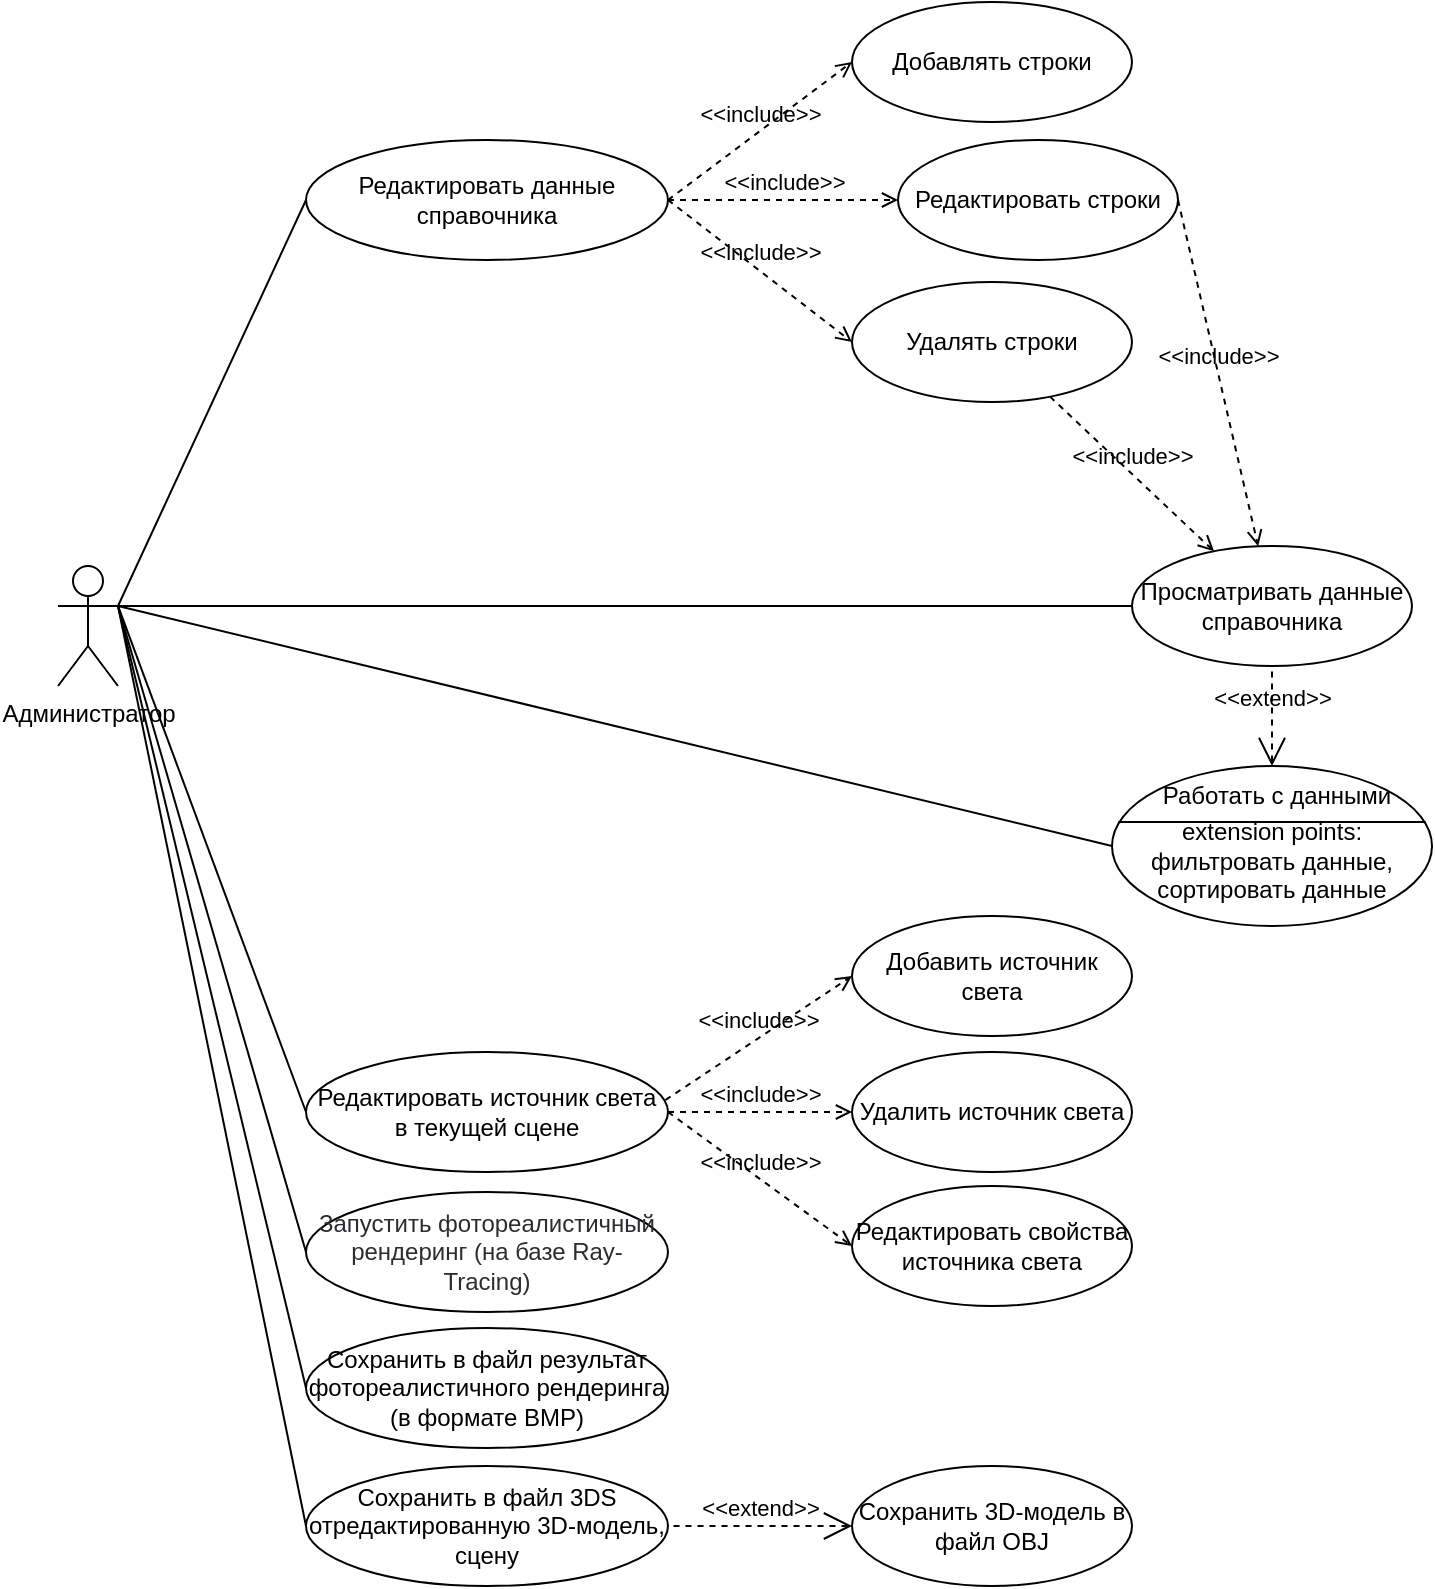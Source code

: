 <mxfile version="14.8.5" type="github" pages="2">
  <diagram id="TTeWuGK_N1w3ZF10THAs" name="Use case">
    <mxGraphModel dx="868" dy="482" grid="1" gridSize="10" guides="1" tooltips="1" connect="1" arrows="1" fold="1" page="1" pageScale="1" pageWidth="827" pageHeight="1169" math="0" shadow="0">
      <root>
        <mxCell id="0" />
        <mxCell id="1" parent="0" />
        <mxCell id="lbsJYyYk9HFuzPzp5g4X-4" style="edgeStyle=none;rounded=0;orthogonalLoop=1;jettySize=auto;html=1;exitX=1;exitY=0.333;exitDx=0;exitDy=0;exitPerimeter=0;entryX=0;entryY=0.5;entryDx=0;entryDy=0;endArrow=none;endFill=0;" parent="1" source="73fXxVTonlHXJbU47xhf-4" target="239sjALaaFQrel0IKYAk-21" edge="1">
          <mxGeometry relative="1" as="geometry" />
        </mxCell>
        <mxCell id="lbsJYyYk9HFuzPzp5g4X-7" style="edgeStyle=none;rounded=0;orthogonalLoop=1;jettySize=auto;html=1;exitX=1;exitY=0.333;exitDx=0;exitDy=0;exitPerimeter=0;endArrow=none;endFill=0;" parent="1" source="73fXxVTonlHXJbU47xhf-4" target="239sjALaaFQrel0IKYAk-14" edge="1">
          <mxGeometry relative="1" as="geometry">
            <mxPoint x="437" y="614" as="targetPoint" />
          </mxGeometry>
        </mxCell>
        <mxCell id="lbsJYyYk9HFuzPzp5g4X-10" style="edgeStyle=none;rounded=0;orthogonalLoop=1;jettySize=auto;html=1;exitX=1;exitY=0.333;exitDx=0;exitDy=0;exitPerimeter=0;entryX=0;entryY=0.5;entryDx=0;entryDy=0;endArrow=none;endFill=0;" parent="1" source="73fXxVTonlHXJbU47xhf-4" target="239sjALaaFQrel0IKYAk-28" edge="1">
          <mxGeometry relative="1" as="geometry" />
        </mxCell>
        <mxCell id="lbsJYyYk9HFuzPzp5g4X-11" style="edgeStyle=none;rounded=0;orthogonalLoop=1;jettySize=auto;html=1;exitX=1;exitY=0.333;exitDx=0;exitDy=0;exitPerimeter=0;entryX=0;entryY=0.5;entryDx=0;entryDy=0;endArrow=none;endFill=0;" parent="1" source="73fXxVTonlHXJbU47xhf-4" target="239sjALaaFQrel0IKYAk-29" edge="1">
          <mxGeometry relative="1" as="geometry" />
        </mxCell>
        <mxCell id="lbsJYyYk9HFuzPzp5g4X-12" style="edgeStyle=none;rounded=0;orthogonalLoop=1;jettySize=auto;html=1;exitX=1;exitY=0.333;exitDx=0;exitDy=0;exitPerimeter=0;entryX=0;entryY=0.5;entryDx=0;entryDy=0;endArrow=none;endFill=0;" parent="1" source="73fXxVTonlHXJbU47xhf-4" target="239sjALaaFQrel0IKYAk-23" edge="1">
          <mxGeometry relative="1" as="geometry" />
        </mxCell>
        <mxCell id="lbsJYyYk9HFuzPzp5g4X-13" style="edgeStyle=none;rounded=0;orthogonalLoop=1;jettySize=auto;html=1;exitX=1;exitY=0.333;exitDx=0;exitDy=0;exitPerimeter=0;entryX=0;entryY=0.5;entryDx=0;entryDy=0;endArrow=none;endFill=0;" parent="1" source="73fXxVTonlHXJbU47xhf-4" target="239sjALaaFQrel0IKYAk-22" edge="1">
          <mxGeometry relative="1" as="geometry" />
        </mxCell>
        <mxCell id="QkYgONmGkyxHSKUiv4nv-4" style="edgeStyle=none;rounded=0;orthogonalLoop=1;jettySize=auto;html=1;" edge="1" parent="1" source="73fXxVTonlHXJbU47xhf-4">
          <mxGeometry relative="1" as="geometry">
            <mxPoint x="80" y="510" as="targetPoint" />
          </mxGeometry>
        </mxCell>
        <mxCell id="QkYgONmGkyxHSKUiv4nv-6" style="edgeStyle=none;rounded=0;orthogonalLoop=1;jettySize=auto;html=1;exitX=1;exitY=0.333;exitDx=0;exitDy=0;exitPerimeter=0;entryX=0;entryY=0.5;entryDx=0;entryDy=0;entryPerimeter=0;endArrow=none;endFill=0;" edge="1" parent="1" source="73fXxVTonlHXJbU47xhf-4" target="F7JAFic4piHahB9865ey-1">
          <mxGeometry relative="1" as="geometry" />
        </mxCell>
        <mxCell id="73fXxVTonlHXJbU47xhf-4" value="Администратор" style="shape=umlActor;verticalLabelPosition=bottom;verticalAlign=top;html=1;" parent="1" vertex="1">
          <mxGeometry x="50" y="490" width="30" height="60" as="geometry" />
        </mxCell>
        <mxCell id="239sjALaaFQrel0IKYAk-14" value="Просматривать данные справочника" style="ellipse;whiteSpace=wrap;html=1;" parent="1" vertex="1">
          <mxGeometry x="587" y="480" width="140" height="60" as="geometry" />
        </mxCell>
        <mxCell id="239sjALaaFQrel0IKYAk-21" value="Редактировать данные справочника" style="ellipse;whiteSpace=wrap;html=1;" parent="1" vertex="1">
          <mxGeometry x="174" y="277" width="181" height="60" as="geometry" />
        </mxCell>
        <mxCell id="239sjALaaFQrel0IKYAk-22" value="Сохранить в файл 3DS отредактированную 3D-модель, сцену" style="ellipse;whiteSpace=wrap;html=1;" parent="1" vertex="1">
          <mxGeometry x="174" y="940" width="181" height="60" as="geometry" />
        </mxCell>
        <mxCell id="239sjALaaFQrel0IKYAk-23" value="Сохранить в файл результат фотореалистичного рендеринга (в формате BMP)" style="ellipse;whiteSpace=wrap;html=1;" parent="1" vertex="1">
          <mxGeometry x="174" y="871" width="181" height="60" as="geometry" />
        </mxCell>
        <mxCell id="239sjALaaFQrel0IKYAk-28" value="Редактировать источник света в текущей сцене" style="ellipse;whiteSpace=wrap;html=1;" parent="1" vertex="1">
          <mxGeometry x="174" y="733" width="181" height="60" as="geometry" />
        </mxCell>
        <mxCell id="239sjALaaFQrel0IKYAk-29" value="&lt;span id=&quot;docs-internal-guid-07935baf-7fff-c7c5-6f66-7052401fd73c&quot;&gt;&lt;span style=&quot;font-family: &amp;#34;arial&amp;#34; ; color: rgb(44 , 45 , 48) ; background-color: transparent ; vertical-align: baseline&quot;&gt;&lt;font style=&quot;font-size: 12px&quot;&gt;Запустить фотореалистичный рендеринг (на базе Ray-Tracing)&lt;/font&gt;&lt;/span&gt;&lt;/span&gt;" style="ellipse;whiteSpace=wrap;html=1;" parent="1" vertex="1">
          <mxGeometry x="174" y="803" width="181" height="60" as="geometry" />
        </mxCell>
        <mxCell id="tiU-eMrbcyaUTcWXrpwR-1" value="Добавить источник света" style="ellipse;whiteSpace=wrap;html=1;" parent="1" vertex="1">
          <mxGeometry x="447" y="665" width="140" height="60" as="geometry" />
        </mxCell>
        <mxCell id="tiU-eMrbcyaUTcWXrpwR-2" value="Удалить источник света" style="ellipse;whiteSpace=wrap;html=1;" parent="1" vertex="1">
          <mxGeometry x="447" y="733" width="140" height="60" as="geometry" />
        </mxCell>
        <mxCell id="tiU-eMrbcyaUTcWXrpwR-3" value="Редактировать свойства источника света" style="ellipse;whiteSpace=wrap;html=1;" parent="1" vertex="1">
          <mxGeometry x="447" y="800" width="140" height="60" as="geometry" />
        </mxCell>
        <mxCell id="tiU-eMrbcyaUTcWXrpwR-4" value="&amp;lt;&amp;lt;include&amp;gt;&amp;gt;" style="edgeStyle=none;html=1;endArrow=open;verticalAlign=bottom;dashed=1;labelBackgroundColor=none;exitX=0.993;exitY=0.4;exitDx=0;exitDy=0;exitPerimeter=0;entryX=0;entryY=0.5;entryDx=0;entryDy=0;" parent="1" source="239sjALaaFQrel0IKYAk-28" target="tiU-eMrbcyaUTcWXrpwR-1" edge="1">
          <mxGeometry width="160" relative="1" as="geometry">
            <mxPoint x="275" y="694.5" as="sourcePoint" />
            <mxPoint x="375" y="695" as="targetPoint" />
          </mxGeometry>
        </mxCell>
        <mxCell id="tiU-eMrbcyaUTcWXrpwR-5" value="&amp;lt;&amp;lt;include&amp;gt;&amp;gt;" style="edgeStyle=none;html=1;endArrow=open;verticalAlign=bottom;dashed=1;labelBackgroundColor=none;exitX=1;exitY=0.5;exitDx=0;exitDy=0;" parent="1" source="239sjALaaFQrel0IKYAk-28" target="tiU-eMrbcyaUTcWXrpwR-2" edge="1">
          <mxGeometry width="160" relative="1" as="geometry">
            <mxPoint x="323.02" y="767" as="sourcePoint" />
            <mxPoint x="385" y="705" as="targetPoint" />
          </mxGeometry>
        </mxCell>
        <mxCell id="tiU-eMrbcyaUTcWXrpwR-6" value="&amp;lt;&amp;lt;include&amp;gt;&amp;gt;" style="edgeStyle=none;html=1;endArrow=open;verticalAlign=bottom;dashed=1;labelBackgroundColor=none;exitX=1;exitY=0.5;exitDx=0;exitDy=0;entryX=0;entryY=0.5;entryDx=0;entryDy=0;" parent="1" source="239sjALaaFQrel0IKYAk-28" target="tiU-eMrbcyaUTcWXrpwR-3" edge="1">
          <mxGeometry width="160" relative="1" as="geometry">
            <mxPoint x="333.02" y="777" as="sourcePoint" />
            <mxPoint x="395" y="715" as="targetPoint" />
          </mxGeometry>
        </mxCell>
        <mxCell id="tiU-eMrbcyaUTcWXrpwR-11" value="Сохранить 3D-модель в файл OBJ" style="ellipse;whiteSpace=wrap;html=1;" parent="1" vertex="1">
          <mxGeometry x="447" y="940" width="140" height="60" as="geometry" />
        </mxCell>
        <mxCell id="tiU-eMrbcyaUTcWXrpwR-13" value="&amp;lt;&amp;lt;extend&amp;gt;&amp;gt;" style="edgeStyle=none;html=1;startArrow=open;endArrow=none;startSize=12;verticalAlign=bottom;dashed=1;labelBackgroundColor=none;entryX=1;entryY=0.5;entryDx=0;entryDy=0;exitX=0;exitY=0.5;exitDx=0;exitDy=0;" parent="1" source="tiU-eMrbcyaUTcWXrpwR-11" target="239sjALaaFQrel0IKYAk-22" edge="1">
          <mxGeometry width="160" relative="1" as="geometry">
            <mxPoint x="686" y="753" as="sourcePoint" />
            <mxPoint x="585" y="724" as="targetPoint" />
          </mxGeometry>
        </mxCell>
        <mxCell id="tiU-eMrbcyaUTcWXrpwR-14" value="Добавлять строки" style="ellipse;whiteSpace=wrap;html=1;" parent="1" vertex="1">
          <mxGeometry x="447" y="208" width="140" height="60" as="geometry" />
        </mxCell>
        <mxCell id="tiU-eMrbcyaUTcWXrpwR-15" value="Редактировать строки" style="ellipse;whiteSpace=wrap;html=1;" parent="1" vertex="1">
          <mxGeometry x="470" y="277" width="140" height="60" as="geometry" />
        </mxCell>
        <mxCell id="tiU-eMrbcyaUTcWXrpwR-16" value="Удалять строки" style="ellipse;whiteSpace=wrap;html=1;" parent="1" vertex="1">
          <mxGeometry x="447" y="348" width="140" height="60" as="geometry" />
        </mxCell>
        <mxCell id="tiU-eMrbcyaUTcWXrpwR-17" value="&amp;lt;&amp;lt;include&amp;gt;&amp;gt;" style="edgeStyle=none;html=1;endArrow=open;verticalAlign=bottom;dashed=1;labelBackgroundColor=none;exitX=1;exitY=0.5;exitDx=0;exitDy=0;entryX=0;entryY=0.5;entryDx=0;entryDy=0;" parent="1" source="239sjALaaFQrel0IKYAk-21" target="tiU-eMrbcyaUTcWXrpwR-14" edge="1">
          <mxGeometry width="160" relative="1" as="geometry">
            <mxPoint x="355.003" y="326" as="sourcePoint" />
            <mxPoint x="395" y="244" as="targetPoint" />
          </mxGeometry>
        </mxCell>
        <mxCell id="tiU-eMrbcyaUTcWXrpwR-18" value="&amp;lt;&amp;lt;include&amp;gt;&amp;gt;" style="edgeStyle=none;html=1;endArrow=open;verticalAlign=bottom;dashed=1;labelBackgroundColor=none;exitX=1;exitY=0.5;exitDx=0;exitDy=0;entryX=0;entryY=0.5;entryDx=0;entryDy=0;" parent="1" source="239sjALaaFQrel0IKYAk-21" target="tiU-eMrbcyaUTcWXrpwR-15" edge="1">
          <mxGeometry width="160" relative="1" as="geometry">
            <mxPoint x="365" y="337" as="sourcePoint" />
            <mxPoint x="457" y="270" as="targetPoint" />
          </mxGeometry>
        </mxCell>
        <mxCell id="tiU-eMrbcyaUTcWXrpwR-19" value="&amp;lt;&amp;lt;include&amp;gt;&amp;gt;" style="edgeStyle=none;html=1;endArrow=open;verticalAlign=bottom;dashed=1;labelBackgroundColor=none;exitX=1;exitY=0.5;exitDx=0;exitDy=0;entryX=0;entryY=0.5;entryDx=0;entryDy=0;" parent="1" source="239sjALaaFQrel0IKYAk-21" target="tiU-eMrbcyaUTcWXrpwR-16" edge="1">
          <mxGeometry width="160" relative="1" as="geometry">
            <mxPoint x="365" y="337" as="sourcePoint" />
            <mxPoint x="457" y="337" as="targetPoint" />
          </mxGeometry>
        </mxCell>
        <mxCell id="RRmE0LWY4npRgeWDQ9EZ-1" value="&amp;lt;&amp;lt;include&amp;gt;&amp;gt;" style="edgeStyle=none;html=1;endArrow=open;verticalAlign=bottom;dashed=1;labelBackgroundColor=none;" edge="1" parent="1" source="tiU-eMrbcyaUTcWXrpwR-16" target="239sjALaaFQrel0IKYAk-14">
          <mxGeometry width="160" relative="1" as="geometry">
            <mxPoint x="530" y="420" as="sourcePoint" />
            <mxPoint x="622" y="459" as="targetPoint" />
          </mxGeometry>
        </mxCell>
        <mxCell id="qiryv4jLSrNzw0m8RsOZ-1" value="&amp;lt;&amp;lt;include&amp;gt;&amp;gt;" style="edgeStyle=none;html=1;endArrow=open;verticalAlign=bottom;dashed=1;labelBackgroundColor=none;exitX=1;exitY=0.5;exitDx=0;exitDy=0;" edge="1" parent="1" source="tiU-eMrbcyaUTcWXrpwR-15" target="239sjALaaFQrel0IKYAk-14">
          <mxGeometry width="160" relative="1" as="geometry">
            <mxPoint x="604.472" y="339.857" as="sourcePoint" />
            <mxPoint x="675.529" y="416.139" as="targetPoint" />
          </mxGeometry>
        </mxCell>
        <mxCell id="F7JAFic4piHahB9865ey-1" value="&lt;br&gt;extension points:&lt;br&gt;фильтровать данные, сортировать данные" style="html=1;shape=mxgraph.sysml.useCaseExtPt;whiteSpace=wrap;align=center;" vertex="1" parent="1">
          <mxGeometry x="577" y="590" width="160" height="80" as="geometry" />
        </mxCell>
        <mxCell id="F7JAFic4piHahB9865ey-2" value="&lt;span style=&quot;font-weight: 400&quot;&gt;Работать с данными&lt;/span&gt;" style="resizable=0;html=1;verticalAlign=middle;align=center;labelBackgroundColor=none;fontStyle=1;" connectable="0" vertex="1" parent="F7JAFic4piHahB9865ey-1">
          <mxGeometry x="80" y="17" as="geometry">
            <mxPoint x="2" y="-2" as="offset" />
          </mxGeometry>
        </mxCell>
        <mxCell id="QkYgONmGkyxHSKUiv4nv-1" value="&amp;lt;&amp;lt;extend&amp;gt;&amp;gt;" style="edgeStyle=none;html=1;startArrow=open;endArrow=none;startSize=12;verticalAlign=bottom;dashed=1;labelBackgroundColor=none;" edge="1" parent="1" source="F7JAFic4piHahB9865ey-1" target="239sjALaaFQrel0IKYAk-14">
          <mxGeometry width="160" relative="1" as="geometry">
            <mxPoint x="517" y="574" as="sourcePoint" />
            <mxPoint x="517" y="475" as="targetPoint" />
          </mxGeometry>
        </mxCell>
      </root>
    </mxGraphModel>
  </diagram>
  <diagram name="Copy of Use case" id="i6x0gJW_XEXiHGh3NwTB">
    <mxGraphModel dx="1108" dy="482" grid="1" gridSize="10" guides="1" tooltips="1" connect="1" arrows="1" fold="1" page="1" pageScale="1" pageWidth="827" pageHeight="1169" math="0" shadow="0">
      <root>
        <mxCell id="nrMYzAP3ZRet3yommiKw-0" />
        <mxCell id="nrMYzAP3ZRet3yommiKw-1" parent="nrMYzAP3ZRet3yommiKw-0" />
        <mxCell id="nrMYzAP3ZRet3yommiKw-2" value="Загрузить полигональную 3D-модель, сцену из файла 3DS" style="ellipse;whiteSpace=wrap;html=1;" vertex="1" parent="nrMYzAP3ZRet3yommiKw-1">
          <mxGeometry x="174" y="108" width="181" height="60" as="geometry" />
        </mxCell>
        <mxCell id="nrMYzAP3ZRet3yommiKw-3" style="edgeStyle=none;rounded=0;orthogonalLoop=1;jettySize=auto;html=1;exitX=1;exitY=0.333;exitDx=0;exitDy=0;exitPerimeter=0;entryX=0;entryY=0.5;entryDx=0;entryDy=0;endArrow=none;endFill=0;" edge="1" parent="nrMYzAP3ZRet3yommiKw-1" source="nrMYzAP3ZRet3yommiKw-10" target="nrMYzAP3ZRet3yommiKw-2">
          <mxGeometry relative="1" as="geometry" />
        </mxCell>
        <mxCell id="nrMYzAP3ZRet3yommiKw-4" style="edgeStyle=none;rounded=0;orthogonalLoop=1;jettySize=auto;html=1;exitX=1;exitY=0.333;exitDx=0;exitDy=0;exitPerimeter=0;entryX=0;entryY=0.5;entryDx=0;entryDy=0;endArrow=none;endFill=0;" edge="1" parent="nrMYzAP3ZRet3yommiKw-1" source="nrMYzAP3ZRet3yommiKw-10" target="nrMYzAP3ZRet3yommiKw-12">
          <mxGeometry relative="1" as="geometry" />
        </mxCell>
        <mxCell id="nrMYzAP3ZRet3yommiKw-5" style="edgeStyle=none;rounded=0;orthogonalLoop=1;jettySize=auto;html=1;exitX=1;exitY=0.333;exitDx=0;exitDy=0;exitPerimeter=0;entryX=0;entryY=0.5;entryDx=0;entryDy=0;endArrow=none;endFill=0;entryPerimeter=0;" edge="1" parent="nrMYzAP3ZRet3yommiKw-1" source="nrMYzAP3ZRet3yommiKw-10" target="nrMYzAP3ZRet3yommiKw-19">
          <mxGeometry relative="1" as="geometry" />
        </mxCell>
        <mxCell id="nrMYzAP3ZRet3yommiKw-6" style="edgeStyle=none;rounded=0;orthogonalLoop=1;jettySize=auto;html=1;exitX=1;exitY=0.333;exitDx=0;exitDy=0;exitPerimeter=0;entryX=0;entryY=0.5;entryDx=0;entryDy=0;endArrow=none;endFill=0;" edge="1" parent="nrMYzAP3ZRet3yommiKw-1" source="nrMYzAP3ZRet3yommiKw-10" target="nrMYzAP3ZRet3yommiKw-15">
          <mxGeometry relative="1" as="geometry" />
        </mxCell>
        <mxCell id="nrMYzAP3ZRet3yommiKw-7" style="edgeStyle=none;rounded=0;orthogonalLoop=1;jettySize=auto;html=1;exitX=1;exitY=0.333;exitDx=0;exitDy=0;exitPerimeter=0;entryX=0;entryY=0.5;entryDx=0;entryDy=0;endArrow=none;endFill=0;" edge="1" parent="nrMYzAP3ZRet3yommiKw-1" source="nrMYzAP3ZRet3yommiKw-10" target="nrMYzAP3ZRet3yommiKw-16">
          <mxGeometry relative="1" as="geometry" />
        </mxCell>
        <mxCell id="nrMYzAP3ZRet3yommiKw-8" style="edgeStyle=none;rounded=0;orthogonalLoop=1;jettySize=auto;html=1;exitX=1;exitY=0.333;exitDx=0;exitDy=0;exitPerimeter=0;entryX=0;entryY=0.5;entryDx=0;entryDy=0;endArrow=none;endFill=0;" edge="1" parent="nrMYzAP3ZRet3yommiKw-1" source="nrMYzAP3ZRet3yommiKw-10" target="nrMYzAP3ZRet3yommiKw-14">
          <mxGeometry relative="1" as="geometry" />
        </mxCell>
        <mxCell id="nrMYzAP3ZRet3yommiKw-9" style="edgeStyle=none;rounded=0;orthogonalLoop=1;jettySize=auto;html=1;exitX=1;exitY=0.333;exitDx=0;exitDy=0;exitPerimeter=0;entryX=0;entryY=0.5;entryDx=0;entryDy=0;endArrow=none;endFill=0;" edge="1" parent="nrMYzAP3ZRet3yommiKw-1" source="nrMYzAP3ZRet3yommiKw-10" target="nrMYzAP3ZRet3yommiKw-13">
          <mxGeometry relative="1" as="geometry" />
        </mxCell>
        <mxCell id="nrMYzAP3ZRet3yommiKw-10" value="Дизайнер" style="shape=umlActor;verticalLabelPosition=bottom;verticalAlign=top;html=1;" vertex="1" parent="nrMYzAP3ZRet3yommiKw-1">
          <mxGeometry x="40" y="594" width="30" height="60" as="geometry" />
        </mxCell>
        <mxCell id="nrMYzAP3ZRet3yommiKw-11" value="Просмотреть 3D модель, сцену" style="ellipse;whiteSpace=wrap;html=1;" vertex="1" parent="nrMYzAP3ZRet3yommiKw-1">
          <mxGeometry x="447" y="415" width="140" height="60" as="geometry" />
        </mxCell>
        <mxCell id="nrMYzAP3ZRet3yommiKw-12" value="Редактировать полигональную сетку 3D-модели" style="ellipse;whiteSpace=wrap;html=1;" vertex="1" parent="nrMYzAP3ZRet3yommiKw-1">
          <mxGeometry x="174" y="309" width="181" height="60" as="geometry" />
        </mxCell>
        <mxCell id="nrMYzAP3ZRet3yommiKw-13" value="Сохранить в файл 3DS отредактированную 3D-модель, сцену" style="ellipse;whiteSpace=wrap;html=1;" vertex="1" parent="nrMYzAP3ZRet3yommiKw-1">
          <mxGeometry x="174" y="940" width="181" height="60" as="geometry" />
        </mxCell>
        <mxCell id="nrMYzAP3ZRet3yommiKw-14" value="Сохранить в файл результат фотореалистичного рендеринга (в формате BMP)" style="ellipse;whiteSpace=wrap;html=1;" vertex="1" parent="nrMYzAP3ZRet3yommiKw-1">
          <mxGeometry x="174" y="871" width="181" height="60" as="geometry" />
        </mxCell>
        <mxCell id="nrMYzAP3ZRet3yommiKw-15" value="Редактировать источник света в текущей сцене" style="ellipse;whiteSpace=wrap;html=1;" vertex="1" parent="nrMYzAP3ZRet3yommiKw-1">
          <mxGeometry x="174" y="733" width="181" height="60" as="geometry" />
        </mxCell>
        <mxCell id="nrMYzAP3ZRet3yommiKw-16" value="&lt;span id=&quot;docs-internal-guid-07935baf-7fff-c7c5-6f66-7052401fd73c&quot;&gt;&lt;span style=&quot;font-family: &amp;#34;arial&amp;#34; ; color: rgb(44 , 45 , 48) ; background-color: transparent ; vertical-align: baseline&quot;&gt;&lt;font style=&quot;font-size: 12px&quot;&gt;Запустить фотореалистичный рендеринг (на базе Ray-Tracing)&lt;/font&gt;&lt;/span&gt;&lt;/span&gt;" style="ellipse;whiteSpace=wrap;html=1;" vertex="1" parent="nrMYzAP3ZRet3yommiKw-1">
          <mxGeometry x="174" y="803" width="181" height="60" as="geometry" />
        </mxCell>
        <mxCell id="nrMYzAP3ZRet3yommiKw-17" value="&amp;lt;&amp;lt;include&amp;gt;&amp;gt;" style="edgeStyle=none;html=1;endArrow=open;verticalAlign=bottom;dashed=1;labelBackgroundColor=none;exitX=1;exitY=0.5;exitDx=0;exitDy=0;entryX=0;entryY=0.5;entryDx=0;entryDy=0;" edge="1" parent="nrMYzAP3ZRet3yommiKw-1" source="nrMYzAP3ZRet3yommiKw-12" target="nrMYzAP3ZRet3yommiKw-11">
          <mxGeometry width="160" relative="1" as="geometry">
            <mxPoint x="345" y="267" as="sourcePoint" />
            <mxPoint x="254" y="435" as="targetPoint" />
          </mxGeometry>
        </mxCell>
        <mxCell id="nrMYzAP3ZRet3yommiKw-18" value="&amp;lt;&amp;lt;extend&amp;gt;&amp;gt;" style="edgeStyle=none;html=1;startArrow=open;endArrow=none;startSize=12;verticalAlign=bottom;dashed=1;labelBackgroundColor=none;entryX=0.5;entryY=1;entryDx=0;entryDy=0;exitX=0.5;exitY=0;exitDx=0;exitDy=0;exitPerimeter=0;" edge="1" parent="nrMYzAP3ZRet3yommiKw-1" source="nrMYzAP3ZRet3yommiKw-19" target="nrMYzAP3ZRet3yommiKw-11">
          <mxGeometry width="160" relative="1" as="geometry">
            <mxPoint x="572" y="307" as="sourcePoint" />
            <mxPoint x="732" y="307" as="targetPoint" />
          </mxGeometry>
        </mxCell>
        <mxCell id="nrMYzAP3ZRet3yommiKw-19" value="&lt;br&gt;extension points:&lt;br&gt;перемещать камеру, вращать камеру" style="html=1;shape=mxgraph.sysml.useCaseExtPt;whiteSpace=wrap;align=center;" vertex="1" parent="nrMYzAP3ZRet3yommiKw-1">
          <mxGeometry x="437" y="574" width="160" height="80" as="geometry" />
        </mxCell>
        <mxCell id="nrMYzAP3ZRet3yommiKw-20" value="&lt;span style=&quot;font-weight: 400&quot;&gt;Работать с камерой&lt;/span&gt;" style="resizable=0;html=1;verticalAlign=middle;align=center;labelBackgroundColor=none;fontStyle=1;" connectable="0" vertex="1" parent="nrMYzAP3ZRet3yommiKw-19">
          <mxGeometry x="80" y="17" as="geometry">
            <mxPoint x="2" y="-2" as="offset" />
          </mxGeometry>
        </mxCell>
        <mxCell id="nrMYzAP3ZRet3yommiKw-21" value="Добавить источник света" style="ellipse;whiteSpace=wrap;html=1;" vertex="1" parent="nrMYzAP3ZRet3yommiKw-1">
          <mxGeometry x="447" y="665" width="140" height="60" as="geometry" />
        </mxCell>
        <mxCell id="nrMYzAP3ZRet3yommiKw-22" value="Удалить источник света" style="ellipse;whiteSpace=wrap;html=1;" vertex="1" parent="nrMYzAP3ZRet3yommiKw-1">
          <mxGeometry x="447" y="733" width="140" height="60" as="geometry" />
        </mxCell>
        <mxCell id="nrMYzAP3ZRet3yommiKw-23" value="Редактировать свойства источника света" style="ellipse;whiteSpace=wrap;html=1;" vertex="1" parent="nrMYzAP3ZRet3yommiKw-1">
          <mxGeometry x="447" y="800" width="140" height="60" as="geometry" />
        </mxCell>
        <mxCell id="nrMYzAP3ZRet3yommiKw-24" value="&amp;lt;&amp;lt;include&amp;gt;&amp;gt;" style="edgeStyle=none;html=1;endArrow=open;verticalAlign=bottom;dashed=1;labelBackgroundColor=none;exitX=0.993;exitY=0.4;exitDx=0;exitDy=0;exitPerimeter=0;entryX=0;entryY=0.5;entryDx=0;entryDy=0;" edge="1" parent="nrMYzAP3ZRet3yommiKw-1" source="nrMYzAP3ZRet3yommiKw-15" target="nrMYzAP3ZRet3yommiKw-21">
          <mxGeometry width="160" relative="1" as="geometry">
            <mxPoint x="275" y="694.5" as="sourcePoint" />
            <mxPoint x="375" y="695" as="targetPoint" />
          </mxGeometry>
        </mxCell>
        <mxCell id="nrMYzAP3ZRet3yommiKw-25" value="&amp;lt;&amp;lt;include&amp;gt;&amp;gt;" style="edgeStyle=none;html=1;endArrow=open;verticalAlign=bottom;dashed=1;labelBackgroundColor=none;exitX=1;exitY=0.5;exitDx=0;exitDy=0;" edge="1" parent="nrMYzAP3ZRet3yommiKw-1" source="nrMYzAP3ZRet3yommiKw-15" target="nrMYzAP3ZRet3yommiKw-22">
          <mxGeometry width="160" relative="1" as="geometry">
            <mxPoint x="323.02" y="767" as="sourcePoint" />
            <mxPoint x="385" y="705" as="targetPoint" />
          </mxGeometry>
        </mxCell>
        <mxCell id="nrMYzAP3ZRet3yommiKw-26" value="&amp;lt;&amp;lt;include&amp;gt;&amp;gt;" style="edgeStyle=none;html=1;endArrow=open;verticalAlign=bottom;dashed=1;labelBackgroundColor=none;exitX=1;exitY=0.5;exitDx=0;exitDy=0;entryX=0;entryY=0.5;entryDx=0;entryDy=0;" edge="1" parent="nrMYzAP3ZRet3yommiKw-1" source="nrMYzAP3ZRet3yommiKw-15" target="nrMYzAP3ZRet3yommiKw-23">
          <mxGeometry width="160" relative="1" as="geometry">
            <mxPoint x="333.02" y="777" as="sourcePoint" />
            <mxPoint x="395" y="715" as="targetPoint" />
          </mxGeometry>
        </mxCell>
        <mxCell id="nrMYzAP3ZRet3yommiKw-27" value="Получить полигональную 3D-модель, сцену по сети" style="ellipse;whiteSpace=wrap;html=1;" vertex="1" parent="nrMYzAP3ZRet3yommiKw-1">
          <mxGeometry x="447" y="75" width="140" height="60" as="geometry" />
        </mxCell>
        <mxCell id="nrMYzAP3ZRet3yommiKw-28" value="&amp;lt;&amp;lt;extend&amp;gt;&amp;gt;" style="edgeStyle=none;html=1;startArrow=open;endArrow=none;startSize=12;verticalAlign=bottom;dashed=1;labelBackgroundColor=none;entryX=1;entryY=0.5;entryDx=0;entryDy=0;exitX=0;exitY=0.5;exitDx=0;exitDy=0;" edge="1" parent="nrMYzAP3ZRet3yommiKw-1" source="nrMYzAP3ZRet3yommiKw-27" target="nrMYzAP3ZRet3yommiKw-2">
          <mxGeometry width="160" relative="1" as="geometry">
            <mxPoint x="349" y="245" as="sourcePoint" />
            <mxPoint x="349" y="185" as="targetPoint" />
          </mxGeometry>
        </mxCell>
        <mxCell id="nrMYzAP3ZRet3yommiKw-29" value="Загрузить 3D-модель из файла OBJ" style="ellipse;whiteSpace=wrap;html=1;" vertex="1" parent="nrMYzAP3ZRet3yommiKw-1">
          <mxGeometry x="447" y="140" width="140" height="60" as="geometry" />
        </mxCell>
        <mxCell id="nrMYzAP3ZRet3yommiKw-30" value="&amp;lt;&amp;lt;extend&amp;gt;&amp;gt;" style="edgeStyle=none;html=1;startArrow=open;endArrow=none;startSize=12;verticalAlign=bottom;dashed=1;labelBackgroundColor=none;entryX=1;entryY=0.5;entryDx=0;entryDy=0;exitX=0;exitY=0.5;exitDx=0;exitDy=0;" edge="1" parent="nrMYzAP3ZRet3yommiKw-1" source="nrMYzAP3ZRet3yommiKw-29" target="nrMYzAP3ZRet3yommiKw-2">
          <mxGeometry width="160" relative="1" as="geometry">
            <mxPoint x="425" y="175" as="sourcePoint" />
            <mxPoint x="324" y="216" as="targetPoint" />
          </mxGeometry>
        </mxCell>
        <mxCell id="nrMYzAP3ZRet3yommiKw-31" value="Сохранить 3D-модель в файл OBJ" style="ellipse;whiteSpace=wrap;html=1;" vertex="1" parent="nrMYzAP3ZRet3yommiKw-1">
          <mxGeometry x="447" y="940" width="140" height="60" as="geometry" />
        </mxCell>
        <mxCell id="nrMYzAP3ZRet3yommiKw-32" value="&amp;lt;&amp;lt;extend&amp;gt;&amp;gt;" style="edgeStyle=none;html=1;startArrow=open;endArrow=none;startSize=12;verticalAlign=bottom;dashed=1;labelBackgroundColor=none;entryX=1;entryY=0.5;entryDx=0;entryDy=0;exitX=0;exitY=0.5;exitDx=0;exitDy=0;" edge="1" parent="nrMYzAP3ZRet3yommiKw-1" source="nrMYzAP3ZRet3yommiKw-31" target="nrMYzAP3ZRet3yommiKw-13">
          <mxGeometry width="160" relative="1" as="geometry">
            <mxPoint x="686" y="753" as="sourcePoint" />
            <mxPoint x="585" y="724" as="targetPoint" />
          </mxGeometry>
        </mxCell>
        <mxCell id="nrMYzAP3ZRet3yommiKw-33" value="Добавить полигоны" style="ellipse;whiteSpace=wrap;html=1;" vertex="1" parent="nrMYzAP3ZRet3yommiKw-1">
          <mxGeometry x="447" y="208" width="140" height="60" as="geometry" />
        </mxCell>
        <mxCell id="nrMYzAP3ZRet3yommiKw-34" value="Удалить полигоны" style="ellipse;whiteSpace=wrap;html=1;" vertex="1" parent="nrMYzAP3ZRet3yommiKw-1">
          <mxGeometry x="447" y="277" width="140" height="60" as="geometry" />
        </mxCell>
        <mxCell id="nrMYzAP3ZRet3yommiKw-35" value="Редактировать полигон" style="ellipse;whiteSpace=wrap;html=1;" vertex="1" parent="nrMYzAP3ZRet3yommiKw-1">
          <mxGeometry x="447" y="348" width="140" height="60" as="geometry" />
        </mxCell>
        <mxCell id="nrMYzAP3ZRet3yommiKw-36" value="&amp;lt;&amp;lt;include&amp;gt;&amp;gt;" style="edgeStyle=none;html=1;endArrow=open;verticalAlign=bottom;dashed=1;labelBackgroundColor=none;exitX=1;exitY=0.5;exitDx=0;exitDy=0;entryX=0;entryY=0.5;entryDx=0;entryDy=0;" edge="1" parent="nrMYzAP3ZRet3yommiKw-1" source="nrMYzAP3ZRet3yommiKw-12" target="nrMYzAP3ZRet3yommiKw-33">
          <mxGeometry width="160" relative="1" as="geometry">
            <mxPoint x="355.003" y="326" as="sourcePoint" />
            <mxPoint x="395" y="244" as="targetPoint" />
          </mxGeometry>
        </mxCell>
        <mxCell id="nrMYzAP3ZRet3yommiKw-37" value="&amp;lt;&amp;lt;include&amp;gt;&amp;gt;" style="edgeStyle=none;html=1;endArrow=open;verticalAlign=bottom;dashed=1;labelBackgroundColor=none;exitX=1;exitY=0.5;exitDx=0;exitDy=0;entryX=0;entryY=0.5;entryDx=0;entryDy=0;" edge="1" parent="nrMYzAP3ZRet3yommiKw-1" source="nrMYzAP3ZRet3yommiKw-12" target="nrMYzAP3ZRet3yommiKw-34">
          <mxGeometry width="160" relative="1" as="geometry">
            <mxPoint x="365" y="337" as="sourcePoint" />
            <mxPoint x="457" y="270" as="targetPoint" />
          </mxGeometry>
        </mxCell>
        <mxCell id="nrMYzAP3ZRet3yommiKw-38" value="&amp;lt;&amp;lt;include&amp;gt;&amp;gt;" style="edgeStyle=none;html=1;endArrow=open;verticalAlign=bottom;dashed=1;labelBackgroundColor=none;exitX=1;exitY=0.5;exitDx=0;exitDy=0;entryX=0;entryY=0.5;entryDx=0;entryDy=0;" edge="1" parent="nrMYzAP3ZRet3yommiKw-1" source="nrMYzAP3ZRet3yommiKw-12" target="nrMYzAP3ZRet3yommiKw-35">
          <mxGeometry width="160" relative="1" as="geometry">
            <mxPoint x="365" y="337" as="sourcePoint" />
            <mxPoint x="457" y="337" as="targetPoint" />
          </mxGeometry>
        </mxCell>
        <mxCell id="nrMYzAP3ZRet3yommiKw-39" value="Создать новые камеры" style="ellipse;whiteSpace=wrap;html=1;" vertex="1" parent="nrMYzAP3ZRet3yommiKw-1">
          <mxGeometry x="660" y="516.5" width="140" height="60" as="geometry" />
        </mxCell>
        <mxCell id="nrMYzAP3ZRet3yommiKw-40" value="Переключиться между камерами" style="ellipse;whiteSpace=wrap;html=1;" vertex="1" parent="nrMYzAP3ZRet3yommiKw-1">
          <mxGeometry x="660" y="583.5" width="140" height="60" as="geometry" />
        </mxCell>
        <mxCell id="nrMYzAP3ZRet3yommiKw-41" value="Удалить камеры" style="ellipse;whiteSpace=wrap;html=1;" vertex="1" parent="nrMYzAP3ZRet3yommiKw-1">
          <mxGeometry x="660" y="650.5" width="140" height="60" as="geometry" />
        </mxCell>
        <mxCell id="nrMYzAP3ZRet3yommiKw-42" value="&amp;lt;&amp;lt;include&amp;gt;&amp;gt;" style="edgeStyle=none;html=1;endArrow=open;verticalAlign=bottom;dashed=1;labelBackgroundColor=none;exitX=1;exitY=0.5;exitDx=0;exitDy=0;exitPerimeter=0;entryX=0;entryY=0.5;entryDx=0;entryDy=0;" edge="1" parent="nrMYzAP3ZRet3yommiKw-1" source="nrMYzAP3ZRet3yommiKw-19" target="nrMYzAP3ZRet3yommiKw-39">
          <mxGeometry width="160" relative="1" as="geometry">
            <mxPoint x="610.003" y="526" as="sourcePoint" />
            <mxPoint x="703.27" y="464" as="targetPoint" />
          </mxGeometry>
        </mxCell>
        <mxCell id="nrMYzAP3ZRet3yommiKw-43" value="&amp;lt;&amp;lt;include&amp;gt;&amp;gt;" style="edgeStyle=none;html=1;endArrow=open;verticalAlign=bottom;dashed=1;labelBackgroundColor=none;exitX=1;exitY=0.5;exitDx=0;exitDy=0;exitPerimeter=0;entryX=0;entryY=0.5;entryDx=0;entryDy=0;" edge="1" parent="nrMYzAP3ZRet3yommiKw-1" source="nrMYzAP3ZRet3yommiKw-19" target="nrMYzAP3ZRet3yommiKw-40">
          <mxGeometry width="160" relative="1" as="geometry">
            <mxPoint x="607" y="624" as="sourcePoint" />
            <mxPoint x="670" y="556.5" as="targetPoint" />
          </mxGeometry>
        </mxCell>
        <mxCell id="nrMYzAP3ZRet3yommiKw-44" value="&amp;lt;&amp;lt;include&amp;gt;&amp;gt;" style="edgeStyle=none;html=1;endArrow=open;verticalAlign=bottom;dashed=1;labelBackgroundColor=none;exitX=1;exitY=0.5;exitDx=0;exitDy=0;exitPerimeter=0;entryX=0;entryY=0.5;entryDx=0;entryDy=0;" edge="1" parent="nrMYzAP3ZRet3yommiKw-1" source="nrMYzAP3ZRet3yommiKw-19" target="nrMYzAP3ZRet3yommiKw-41">
          <mxGeometry width="160" relative="1" as="geometry">
            <mxPoint x="617" y="634" as="sourcePoint" />
            <mxPoint x="680" y="566.5" as="targetPoint" />
          </mxGeometry>
        </mxCell>
        <mxCell id="nrMYzAP3ZRet3yommiKw-45" value="Использовать перспективную проекцию" style="ellipse;whiteSpace=wrap;html=1;" vertex="1" parent="nrMYzAP3ZRet3yommiKw-1">
          <mxGeometry x="660" y="382.5" width="140" height="60" as="geometry" />
        </mxCell>
        <mxCell id="nrMYzAP3ZRet3yommiKw-46" value="Затенять от источника света (алгоритм Гуро)" style="ellipse;whiteSpace=wrap;html=1;" vertex="1" parent="nrMYzAP3ZRet3yommiKw-1">
          <mxGeometry x="660" y="447.5" width="140" height="60" as="geometry" />
        </mxCell>
        <mxCell id="nrMYzAP3ZRet3yommiKw-47" value="&amp;lt;&amp;lt;include&amp;gt;&amp;gt;" style="edgeStyle=none;html=1;endArrow=open;verticalAlign=bottom;dashed=1;labelBackgroundColor=none;exitX=1;exitY=0.5;exitDx=0;exitDy=0;entryX=0;entryY=0.5;entryDx=0;entryDy=0;" edge="1" parent="nrMYzAP3ZRet3yommiKw-1" source="nrMYzAP3ZRet3yommiKw-11" target="nrMYzAP3ZRet3yommiKw-45">
          <mxGeometry width="160" relative="1" as="geometry">
            <mxPoint x="610" y="397.5" as="sourcePoint" />
            <mxPoint x="673" y="330" as="targetPoint" />
          </mxGeometry>
        </mxCell>
        <mxCell id="nrMYzAP3ZRet3yommiKw-48" value="&amp;lt;&amp;lt;include&amp;gt;&amp;gt;" style="edgeStyle=none;html=1;endArrow=open;verticalAlign=bottom;dashed=1;labelBackgroundColor=none;exitX=1;exitY=0.5;exitDx=0;exitDy=0;entryX=0;entryY=0.5;entryDx=0;entryDy=0;" edge="1" parent="nrMYzAP3ZRet3yommiKw-1" source="nrMYzAP3ZRet3yommiKw-11" target="nrMYzAP3ZRet3yommiKw-46">
          <mxGeometry width="160" relative="1" as="geometry">
            <mxPoint x="627" y="644" as="sourcePoint" />
            <mxPoint x="660" y="330" as="targetPoint" />
          </mxGeometry>
        </mxCell>
      </root>
    </mxGraphModel>
  </diagram>
</mxfile>

